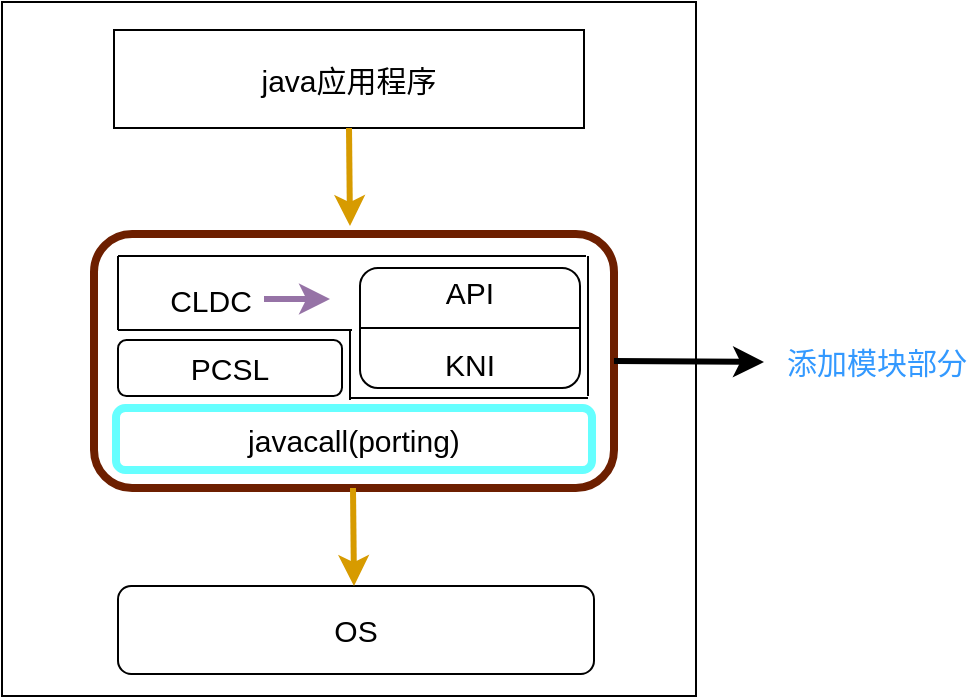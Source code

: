 <mxfile version="14.8.4" type="github">
  <diagram id="5tXBS6wFFc2OO1uqkKgn" name="Page-1">
    <mxGraphModel dx="1038" dy="580" grid="0" gridSize="10" guides="1" tooltips="1" connect="1" arrows="1" fold="1" page="1" pageScale="1" pageWidth="827" pageHeight="1169" math="0" shadow="0">
      <root>
        <mxCell id="0" />
        <mxCell id="1" parent="0" />
        <mxCell id="SYO-aQ6EugcN7F8j4MO3-56" value="" style="whiteSpace=wrap;html=1;aspect=fixed;strokeColor=#000000;strokeWidth=1;fillColor=#FFFFFF;" vertex="1" parent="1">
          <mxGeometry x="192" y="111" width="347" height="347" as="geometry" />
        </mxCell>
        <mxCell id="SYO-aQ6EugcN7F8j4MO3-57" value="&lt;font style=&quot;font-size: 15px&quot;&gt;java应用程序&lt;/font&gt;" style="rounded=0;whiteSpace=wrap;html=1;" vertex="1" parent="1">
          <mxGeometry x="248" y="125" width="235" height="49" as="geometry" />
        </mxCell>
        <mxCell id="SYO-aQ6EugcN7F8j4MO3-58" value="" style="endArrow=classic;html=1;strokeWidth=3;exitX=0.5;exitY=1;exitDx=0;exitDy=0;fillColor=#ffe6cc;strokeColor=#d79b00;" edge="1" parent="1" source="SYO-aQ6EugcN7F8j4MO3-57">
          <mxGeometry width="50" height="50" relative="1" as="geometry">
            <mxPoint x="337" y="306" as="sourcePoint" />
            <mxPoint x="366" y="223" as="targetPoint" />
          </mxGeometry>
        </mxCell>
        <mxCell id="SYO-aQ6EugcN7F8j4MO3-59" value="&lt;font style=&quot;font-size: 15px&quot;&gt;OS&lt;/font&gt;" style="rounded=1;whiteSpace=wrap;html=1;strokeWidth=1;fillColor=#FFFFFF;" vertex="1" parent="1">
          <mxGeometry x="250" y="403" width="238" height="44" as="geometry" />
        </mxCell>
        <mxCell id="SYO-aQ6EugcN7F8j4MO3-60" value="" style="rounded=1;whiteSpace=wrap;html=1;strokeColor=#6D1F00;strokeWidth=4;fontColor=#ffffff;fillColor=#FFFFFF;" vertex="1" parent="1">
          <mxGeometry x="238" y="227" width="260" height="127" as="geometry" />
        </mxCell>
        <mxCell id="SYO-aQ6EugcN7F8j4MO3-61" value="" style="endArrow=none;html=1;" edge="1" parent="1">
          <mxGeometry width="50" height="50" relative="1" as="geometry">
            <mxPoint x="250" y="238" as="sourcePoint" />
            <mxPoint x="484" y="238" as="targetPoint" />
          </mxGeometry>
        </mxCell>
        <mxCell id="SYO-aQ6EugcN7F8j4MO3-62" value="" style="endArrow=none;html=1;" edge="1" parent="1">
          <mxGeometry width="50" height="50" relative="1" as="geometry">
            <mxPoint x="485" y="308" as="sourcePoint" />
            <mxPoint x="485" y="238" as="targetPoint" />
          </mxGeometry>
        </mxCell>
        <mxCell id="SYO-aQ6EugcN7F8j4MO3-63" value="" style="endArrow=none;html=1;" edge="1" parent="1">
          <mxGeometry width="50" height="50" relative="1" as="geometry">
            <mxPoint x="250" y="275" as="sourcePoint" />
            <mxPoint x="250" y="238" as="targetPoint" />
          </mxGeometry>
        </mxCell>
        <mxCell id="SYO-aQ6EugcN7F8j4MO3-64" value="" style="endArrow=none;html=1;" edge="1" parent="1">
          <mxGeometry width="50" height="50" relative="1" as="geometry">
            <mxPoint x="250" y="275" as="sourcePoint" />
            <mxPoint x="367" y="275" as="targetPoint" />
          </mxGeometry>
        </mxCell>
        <mxCell id="SYO-aQ6EugcN7F8j4MO3-65" value="" style="endArrow=none;html=1;" edge="1" parent="1">
          <mxGeometry width="50" height="50" relative="1" as="geometry">
            <mxPoint x="366" y="310" as="sourcePoint" />
            <mxPoint x="366" y="275" as="targetPoint" />
          </mxGeometry>
        </mxCell>
        <mxCell id="SYO-aQ6EugcN7F8j4MO3-66" value="" style="endArrow=none;html=1;" edge="1" parent="1">
          <mxGeometry width="50" height="50" relative="1" as="geometry">
            <mxPoint x="366" y="309" as="sourcePoint" />
            <mxPoint x="485" y="309" as="targetPoint" />
          </mxGeometry>
        </mxCell>
        <mxCell id="SYO-aQ6EugcN7F8j4MO3-67" value="&lt;font style=&quot;vertical-align: inherit&quot;&gt;&lt;font style=&quot;vertical-align: inherit ; font-size: 15px&quot;&gt;PCSL&lt;/font&gt;&lt;/font&gt;" style="rounded=1;whiteSpace=wrap;html=1;" vertex="1" parent="1">
          <mxGeometry x="250" y="280" width="112" height="28" as="geometry" />
        </mxCell>
        <mxCell id="SYO-aQ6EugcN7F8j4MO3-68" value="&lt;font style=&quot;vertical-align: inherit ; font-size: 15px&quot;&gt;&lt;font style=&quot;vertical-align: inherit ; font-size: 15px&quot;&gt;API&lt;br&gt;&lt;br&gt;KNI&lt;br&gt;&lt;/font&gt;&lt;/font&gt;" style="rounded=1;whiteSpace=wrap;html=1;" vertex="1" parent="1">
          <mxGeometry x="371" y="244" width="110" height="60" as="geometry" />
        </mxCell>
        <mxCell id="SYO-aQ6EugcN7F8j4MO3-69" value="" style="endArrow=none;html=1;exitX=0;exitY=0.5;exitDx=0;exitDy=0;entryX=1;entryY=0.5;entryDx=0;entryDy=0;" edge="1" parent="1" source="SYO-aQ6EugcN7F8j4MO3-68" target="SYO-aQ6EugcN7F8j4MO3-68">
          <mxGeometry width="50" height="50" relative="1" as="geometry">
            <mxPoint x="386" y="273.5" as="sourcePoint" />
            <mxPoint x="472" y="274" as="targetPoint" />
          </mxGeometry>
        </mxCell>
        <mxCell id="SYO-aQ6EugcN7F8j4MO3-70" value="&lt;font style=&quot;vertical-align: inherit&quot;&gt;&lt;font style=&quot;vertical-align: inherit ; font-size: 15px&quot;&gt;CLDC&lt;/font&gt;&lt;/font&gt;" style="text;html=1;align=center;verticalAlign=middle;resizable=0;points=[];autosize=1;strokeColor=none;" vertex="1" parent="1">
          <mxGeometry x="270" y="251" width="51" height="18" as="geometry" />
        </mxCell>
        <mxCell id="SYO-aQ6EugcN7F8j4MO3-71" value="" style="endArrow=classic;html=1;fillColor=#e1d5e7;strokeColor=#9673a6;strokeWidth=3;" edge="1" parent="1">
          <mxGeometry width="50" height="50" relative="1" as="geometry">
            <mxPoint x="323" y="259.5" as="sourcePoint" />
            <mxPoint x="356" y="259.5" as="targetPoint" />
          </mxGeometry>
        </mxCell>
        <mxCell id="SYO-aQ6EugcN7F8j4MO3-72" value="&lt;font style=&quot;font-size: 15px&quot; color=&quot;#000000&quot;&gt;javacall(porting)&lt;/font&gt;" style="rounded=1;whiteSpace=wrap;html=1;fontColor=#ffffff;fillColor=#FFFFFF;strokeColor=#66FFFF;strokeWidth=4;" vertex="1" parent="1">
          <mxGeometry x="249" y="314" width="238" height="31" as="geometry" />
        </mxCell>
        <mxCell id="SYO-aQ6EugcN7F8j4MO3-73" value="" style="endArrow=classic;html=1;strokeWidth=3;exitX=0.5;exitY=1;exitDx=0;exitDy=0;fillColor=#ffe6cc;strokeColor=#d79b00;" edge="1" parent="1">
          <mxGeometry width="50" height="50" relative="1" as="geometry">
            <mxPoint x="367.5" y="354" as="sourcePoint" />
            <mxPoint x="368" y="403" as="targetPoint" />
          </mxGeometry>
        </mxCell>
        <mxCell id="SYO-aQ6EugcN7F8j4MO3-76" value="" style="endArrow=classic;html=1;strokeWidth=3;exitX=1;exitY=0.5;exitDx=0;exitDy=0;" edge="1" parent="1" source="SYO-aQ6EugcN7F8j4MO3-60">
          <mxGeometry width="50" height="50" relative="1" as="geometry">
            <mxPoint x="528" y="308" as="sourcePoint" />
            <mxPoint x="573" y="291" as="targetPoint" />
          </mxGeometry>
        </mxCell>
        <mxCell id="SYO-aQ6EugcN7F8j4MO3-77" value="&lt;font style=&quot;font-size: 15px&quot; color=&quot;#3399ff&quot;&gt;添加模块部分&lt;/font&gt;" style="text;html=1;align=center;verticalAlign=middle;resizable=0;points=[];autosize=1;strokeColor=none;" vertex="1" parent="1">
          <mxGeometry x="579" y="281.5" width="100" height="18" as="geometry" />
        </mxCell>
      </root>
    </mxGraphModel>
  </diagram>
</mxfile>
